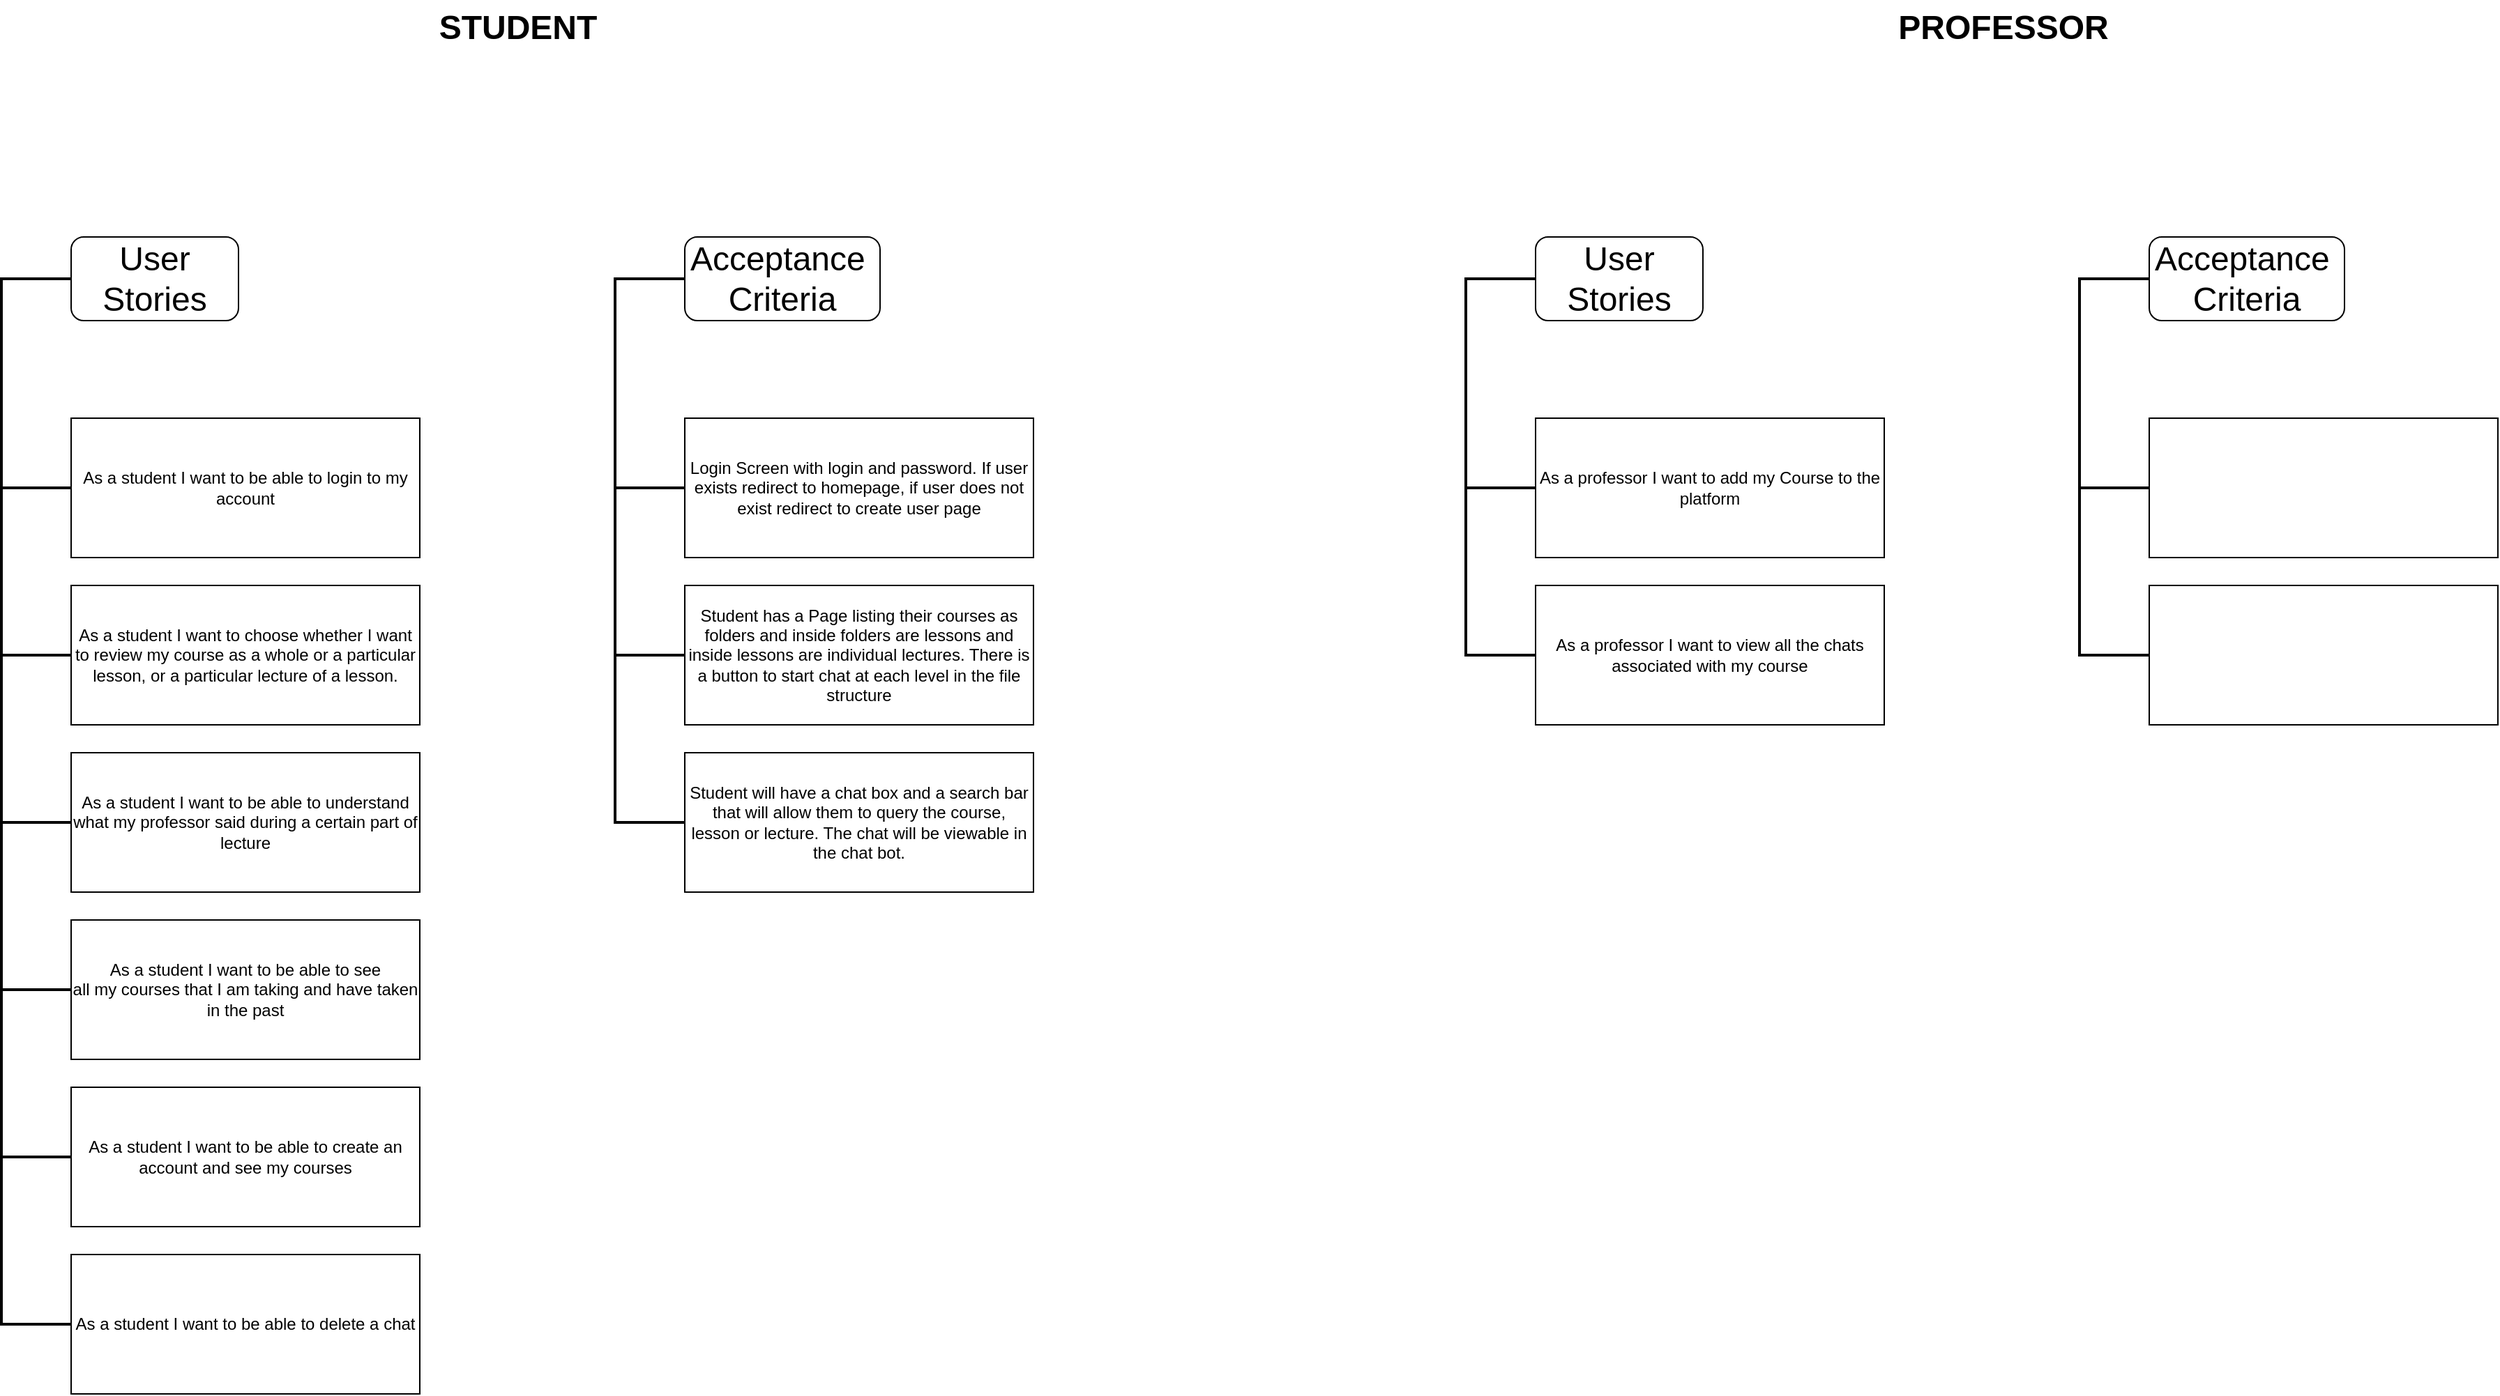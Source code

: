 <mxfile version="21.3.7" type="device">
  <diagram name="Page-1" id="Oz4huAPZrJ5pLOGolLlC">
    <mxGraphModel dx="1302" dy="1505" grid="1" gridSize="10" guides="1" tooltips="1" connect="1" arrows="1" fold="1" page="1" pageScale="1" pageWidth="1100" pageHeight="850" math="0" shadow="0">
      <root>
        <mxCell id="0" />
        <mxCell id="1" parent="0" />
        <mxCell id="7eOik9Orw1UgnDRmK48w-29" value="" style="rounded=1;whiteSpace=wrap;html=1;movable=0;resizable=0;rotatable=0;deletable=0;editable=0;locked=1;connectable=0;" vertex="1" parent="1">
          <mxGeometry x="450" y="-270" width="120" height="60" as="geometry" />
        </mxCell>
        <mxCell id="7eOik9Orw1UgnDRmK48w-25" value="" style="rounded=1;whiteSpace=wrap;html=1;movable=0;resizable=0;rotatable=0;deletable=0;editable=0;locked=1;connectable=0;" vertex="1" parent="1">
          <mxGeometry x="890" y="-270" width="140" height="60" as="geometry" />
        </mxCell>
        <mxCell id="7eOik9Orw1UgnDRmK48w-1" value="As a student I want to be able to see&lt;br&gt;all my courses that I am taking and have taken&lt;br&gt;in the past" style="rounded=0;whiteSpace=wrap;html=1;movable=0;resizable=0;rotatable=0;deletable=0;editable=0;locked=1;connectable=0;" vertex="1" parent="1">
          <mxGeometry x="450" y="220" width="250" height="100" as="geometry" />
        </mxCell>
        <mxCell id="7eOik9Orw1UgnDRmK48w-5" value="As a student I want to choose whether I want to review my course as a whole or a particular lesson, or a particular lecture of a lesson." style="rounded=0;whiteSpace=wrap;html=1;movable=1;resizable=1;rotatable=1;deletable=1;editable=1;locked=0;connectable=1;" vertex="1" parent="1">
          <mxGeometry x="450" y="-20" width="250" height="100" as="geometry" />
        </mxCell>
        <mxCell id="7eOik9Orw1UgnDRmK48w-6" value="As a student I want to be able to delete a chat" style="rounded=0;whiteSpace=wrap;html=1;movable=0;resizable=0;rotatable=0;deletable=0;editable=0;locked=1;connectable=0;" vertex="1" parent="1">
          <mxGeometry x="450" y="460" width="250" height="100" as="geometry" />
        </mxCell>
        <mxCell id="7eOik9Orw1UgnDRmK48w-9" value="As a student I want to be able to understand what my professor said during a certain part of lecture" style="rounded=0;whiteSpace=wrap;html=1;movable=0;resizable=0;rotatable=0;deletable=0;editable=0;locked=1;connectable=0;" vertex="1" parent="1">
          <mxGeometry x="450" y="100" width="250" height="100" as="geometry" />
        </mxCell>
        <mxCell id="7eOik9Orw1UgnDRmK48w-11" value="Student has a Page listing their courses as folders and inside folders are lessons and inside lessons are individual lectures. There is a button to start chat at each level in the file structure" style="rounded=0;whiteSpace=wrap;html=1;movable=1;resizable=1;rotatable=1;deletable=1;editable=1;locked=0;connectable=1;" vertex="1" parent="1">
          <mxGeometry x="890" y="-20" width="250" height="100" as="geometry" />
        </mxCell>
        <mxCell id="7eOik9Orw1UgnDRmK48w-12" value="Login Screen with login and password. If user exists redirect to homepage, if user does not exist redirect to create user page" style="rounded=0;whiteSpace=wrap;html=1;movable=1;resizable=1;rotatable=1;deletable=1;editable=1;locked=0;connectable=1;" vertex="1" parent="1">
          <mxGeometry x="890" y="-140" width="250" height="100" as="geometry" />
        </mxCell>
        <mxCell id="7eOik9Orw1UgnDRmK48w-16" value="Student will have a chat box and a search bar that will allow them to query the course, lesson or lecture. The chat will be viewable in the chat bot." style="rounded=0;whiteSpace=wrap;html=1;movable=1;resizable=1;rotatable=1;deletable=1;editable=1;locked=0;connectable=1;" vertex="1" parent="1">
          <mxGeometry x="890" y="100" width="250" height="100" as="geometry" />
        </mxCell>
        <mxCell id="7eOik9Orw1UgnDRmK48w-19" value="As a student I want to be able to login to my account" style="rounded=0;whiteSpace=wrap;html=1;movable=0;resizable=0;rotatable=0;deletable=0;editable=0;locked=1;connectable=0;" vertex="1" parent="1">
          <mxGeometry x="450" y="-140" width="250" height="100" as="geometry" />
        </mxCell>
        <mxCell id="7eOik9Orw1UgnDRmK48w-20" value="As a student I want to be able to create an account and see my courses" style="rounded=0;whiteSpace=wrap;html=1;movable=0;resizable=0;rotatable=0;deletable=0;editable=0;locked=1;connectable=0;" vertex="1" parent="1">
          <mxGeometry x="450" y="340" width="250" height="100" as="geometry" />
        </mxCell>
        <mxCell id="7eOik9Orw1UgnDRmK48w-22" value="&lt;font style=&quot;font-size: 24px;&quot;&gt;User Stories&lt;/font&gt;" style="text;html=1;strokeColor=none;fillColor=none;align=center;verticalAlign=middle;whiteSpace=wrap;rounded=0;movable=0;resizable=0;rotatable=0;deletable=0;editable=0;locked=1;connectable=0;" vertex="1" parent="1">
          <mxGeometry x="450" y="-270" width="120" height="60" as="geometry" />
        </mxCell>
        <mxCell id="7eOik9Orw1UgnDRmK48w-23" value="&lt;font style=&quot;font-size: 24px;&quot;&gt;Acceptance&amp;nbsp;&lt;br&gt;Criteria&lt;br&gt;&lt;/font&gt;" style="text;html=1;strokeColor=none;fillColor=none;align=center;verticalAlign=middle;whiteSpace=wrap;rounded=0;movable=0;resizable=0;rotatable=0;deletable=0;editable=0;locked=1;connectable=0;" vertex="1" parent="1">
          <mxGeometry x="905" y="-270" width="110" height="60" as="geometry" />
        </mxCell>
        <mxCell id="7eOik9Orw1UgnDRmK48w-33" value="" style="strokeWidth=2;html=1;shape=mxgraph.flowchart.annotation_1;align=left;pointerEvents=1;rounded=1;strokeColor=default;fontFamily=Helvetica;fontSize=12;fontColor=default;fillColor=default;movable=0;resizable=0;rotatable=0;deletable=0;editable=0;locked=1;connectable=0;" vertex="1" parent="1">
          <mxGeometry x="400" y="-240" width="50" height="750" as="geometry" />
        </mxCell>
        <mxCell id="7eOik9Orw1UgnDRmK48w-35" value="" style="line;strokeWidth=2;html=1;rounded=1;strokeColor=default;fontFamily=Helvetica;fontSize=12;fontColor=default;fillColor=default;movable=0;resizable=0;rotatable=0;deletable=0;editable=0;locked=1;connectable=0;" vertex="1" parent="1">
          <mxGeometry x="400" y="385" width="50" height="10" as="geometry" />
        </mxCell>
        <mxCell id="7eOik9Orw1UgnDRmK48w-36" value="" style="line;strokeWidth=2;html=1;rounded=1;strokeColor=default;fontFamily=Helvetica;fontSize=12;fontColor=default;fillColor=default;movable=0;resizable=0;rotatable=0;deletable=0;editable=0;locked=1;connectable=0;" vertex="1" parent="1">
          <mxGeometry x="400" y="265" width="50" height="10" as="geometry" />
        </mxCell>
        <mxCell id="7eOik9Orw1UgnDRmK48w-37" value="" style="line;strokeWidth=2;html=1;rounded=1;strokeColor=default;fontFamily=Helvetica;fontSize=12;fontColor=default;fillColor=default;movable=0;resizable=0;rotatable=0;deletable=0;editable=0;locked=1;connectable=0;" vertex="1" parent="1">
          <mxGeometry x="400" y="145" width="50" height="10" as="geometry" />
        </mxCell>
        <mxCell id="7eOik9Orw1UgnDRmK48w-38" value="" style="line;strokeWidth=2;html=1;rounded=1;strokeColor=default;fontFamily=Helvetica;fontSize=12;fontColor=default;fillColor=default;movable=0;resizable=0;rotatable=0;deletable=0;editable=0;locked=1;connectable=0;" vertex="1" parent="1">
          <mxGeometry x="400" y="25" width="50" height="10" as="geometry" />
        </mxCell>
        <mxCell id="7eOik9Orw1UgnDRmK48w-39" value="" style="line;strokeWidth=2;html=1;rounded=1;strokeColor=default;fontFamily=Helvetica;fontSize=12;fontColor=default;fillColor=default;movable=0;resizable=0;rotatable=0;deletable=0;editable=0;locked=1;connectable=0;" vertex="1" parent="1">
          <mxGeometry x="400" y="-95" width="50" height="10" as="geometry" />
        </mxCell>
        <mxCell id="7eOik9Orw1UgnDRmK48w-41" value="" style="strokeWidth=2;html=1;shape=mxgraph.flowchart.annotation_1;align=left;pointerEvents=1;rounded=1;strokeColor=default;fontFamily=Helvetica;fontSize=12;fontColor=default;fillColor=default;movable=1;resizable=1;rotatable=1;deletable=1;editable=1;locked=0;connectable=1;" vertex="1" parent="1">
          <mxGeometry x="840" y="-240" width="50" height="390" as="geometry" />
        </mxCell>
        <mxCell id="7eOik9Orw1UgnDRmK48w-42" value="" style="line;strokeWidth=2;html=1;rounded=1;strokeColor=default;fontFamily=Helvetica;fontSize=12;fontColor=default;fillColor=default;movable=1;resizable=1;rotatable=1;deletable=1;editable=1;locked=0;connectable=1;" vertex="1" parent="1">
          <mxGeometry x="840" y="-95" width="50" height="10" as="geometry" />
        </mxCell>
        <mxCell id="7eOik9Orw1UgnDRmK48w-43" value="" style="line;strokeWidth=2;html=1;rounded=1;strokeColor=default;fontFamily=Helvetica;fontSize=12;fontColor=default;fillColor=default;movable=1;resizable=1;rotatable=1;deletable=1;editable=1;locked=0;connectable=1;" vertex="1" parent="1">
          <mxGeometry x="840" y="25" width="50" height="10" as="geometry" />
        </mxCell>
        <mxCell id="7eOik9Orw1UgnDRmK48w-56" value="" style="rounded=1;whiteSpace=wrap;html=1;movable=0;resizable=0;rotatable=0;deletable=0;editable=0;locked=1;connectable=0;" vertex="1" parent="1">
          <mxGeometry x="1500" y="-270" width="120" height="60" as="geometry" />
        </mxCell>
        <mxCell id="7eOik9Orw1UgnDRmK48w-57" value="" style="rounded=1;whiteSpace=wrap;html=1;movable=0;resizable=0;rotatable=0;deletable=0;editable=0;locked=1;connectable=0;" vertex="1" parent="1">
          <mxGeometry x="1940" y="-270" width="140" height="60" as="geometry" />
        </mxCell>
        <mxCell id="7eOik9Orw1UgnDRmK48w-58" value="As a professor I want to view all the chats associated with my course" style="rounded=0;whiteSpace=wrap;html=1;movable=0;resizable=0;rotatable=0;deletable=0;editable=0;locked=1;connectable=0;" vertex="1" parent="1">
          <mxGeometry x="1500" y="-20" width="250" height="100" as="geometry" />
        </mxCell>
        <mxCell id="7eOik9Orw1UgnDRmK48w-59" value="" style="rounded=0;whiteSpace=wrap;html=1;movable=0;resizable=0;rotatable=0;deletable=0;editable=0;locked=1;connectable=0;" vertex="1" parent="1">
          <mxGeometry x="1940" y="-20" width="250" height="100" as="geometry" />
        </mxCell>
        <mxCell id="7eOik9Orw1UgnDRmK48w-60" value="" style="rounded=0;whiteSpace=wrap;html=1;movable=0;resizable=0;rotatable=0;deletable=0;editable=0;locked=1;connectable=0;" vertex="1" parent="1">
          <mxGeometry x="1940" y="-140" width="250" height="100" as="geometry" />
        </mxCell>
        <mxCell id="7eOik9Orw1UgnDRmK48w-61" value="As a professor I want to add my Course to the platform" style="rounded=0;whiteSpace=wrap;html=1;movable=0;resizable=0;rotatable=0;deletable=0;editable=0;locked=1;connectable=0;" vertex="1" parent="1">
          <mxGeometry x="1500" y="-140" width="250" height="100" as="geometry" />
        </mxCell>
        <mxCell id="7eOik9Orw1UgnDRmK48w-62" value="&lt;font style=&quot;font-size: 24px;&quot;&gt;User Stories&lt;/font&gt;" style="text;html=1;strokeColor=none;fillColor=none;align=center;verticalAlign=middle;whiteSpace=wrap;rounded=0;movable=0;resizable=0;rotatable=0;deletable=0;editable=0;locked=1;connectable=0;" vertex="1" parent="1">
          <mxGeometry x="1500" y="-270" width="120" height="60" as="geometry" />
        </mxCell>
        <mxCell id="7eOik9Orw1UgnDRmK48w-63" value="&lt;font style=&quot;font-size: 24px;&quot;&gt;Acceptance&amp;nbsp;&lt;br&gt;Criteria&lt;br&gt;&lt;/font&gt;" style="text;html=1;strokeColor=none;fillColor=none;align=center;verticalAlign=middle;whiteSpace=wrap;rounded=0;movable=0;resizable=0;rotatable=0;deletable=0;editable=0;locked=1;connectable=0;" vertex="1" parent="1">
          <mxGeometry x="1955" y="-270" width="110" height="60" as="geometry" />
        </mxCell>
        <mxCell id="7eOik9Orw1UgnDRmK48w-64" value="" style="line;strokeWidth=2;html=1;rounded=1;strokeColor=default;fontFamily=Helvetica;fontSize=12;fontColor=default;fillColor=default;movable=0;resizable=0;rotatable=0;deletable=0;editable=0;locked=1;connectable=0;" vertex="1" parent="1">
          <mxGeometry x="1450" y="25" width="50" height="10" as="geometry" />
        </mxCell>
        <mxCell id="7eOik9Orw1UgnDRmK48w-65" value="" style="line;strokeWidth=2;html=1;rounded=1;strokeColor=default;fontFamily=Helvetica;fontSize=12;fontColor=default;fillColor=default;movable=0;resizable=0;rotatable=0;deletable=0;editable=0;locked=1;connectable=0;" vertex="1" parent="1">
          <mxGeometry x="1450" y="-95" width="50" height="10" as="geometry" />
        </mxCell>
        <mxCell id="7eOik9Orw1UgnDRmK48w-66" value="" style="line;strokeWidth=2;html=1;rounded=1;strokeColor=default;fontFamily=Helvetica;fontSize=12;fontColor=default;fillColor=default;movable=0;resizable=0;rotatable=0;deletable=0;editable=0;locked=1;connectable=0;" vertex="1" parent="1">
          <mxGeometry x="1890" y="-95" width="50" height="10" as="geometry" />
        </mxCell>
        <mxCell id="7eOik9Orw1UgnDRmK48w-67" value="" style="line;strokeWidth=2;html=1;rounded=1;strokeColor=default;fontFamily=Helvetica;fontSize=12;fontColor=default;fillColor=default;movable=0;resizable=0;rotatable=0;deletable=0;editable=0;locked=1;connectable=0;" vertex="1" parent="1">
          <mxGeometry x="1890" y="25" width="50" height="10" as="geometry" />
        </mxCell>
        <mxCell id="7eOik9Orw1UgnDRmK48w-68" value="&lt;font style=&quot;font-size: 24px;&quot;&gt;&lt;b&gt;STUDENT&lt;/b&gt;&lt;/font&gt;" style="text;html=1;align=center;verticalAlign=middle;resizable=0;points=[];autosize=1;strokeColor=none;fillColor=none;fontSize=12;fontFamily=Helvetica;fontColor=default;" vertex="1" parent="1">
          <mxGeometry x="700" y="-440" width="140" height="40" as="geometry" />
        </mxCell>
        <mxCell id="7eOik9Orw1UgnDRmK48w-69" value="&lt;font style=&quot;font-size: 24px;&quot;&gt;&lt;b&gt;PROFESSOR&lt;/b&gt;&lt;/font&gt;" style="text;html=1;align=center;verticalAlign=middle;resizable=0;points=[];autosize=1;strokeColor=none;fillColor=none;fontSize=12;fontFamily=Helvetica;fontColor=default;movable=0;rotatable=0;deletable=0;editable=0;locked=1;connectable=0;" vertex="1" parent="1">
          <mxGeometry x="1750" y="-440" width="170" height="40" as="geometry" />
        </mxCell>
        <mxCell id="7eOik9Orw1UgnDRmK48w-70" value="" style="strokeWidth=2;html=1;shape=mxgraph.flowchart.annotation_1;align=left;pointerEvents=1;rounded=1;strokeColor=default;fontFamily=Helvetica;fontSize=12;fontColor=default;fillColor=default;movable=0;resizable=0;rotatable=0;deletable=0;editable=0;locked=1;connectable=0;" vertex="1" parent="1">
          <mxGeometry x="1890" y="-240" width="50" height="270" as="geometry" />
        </mxCell>
        <mxCell id="7eOik9Orw1UgnDRmK48w-71" value="" style="strokeWidth=2;html=1;shape=mxgraph.flowchart.annotation_1;align=left;pointerEvents=1;rounded=1;strokeColor=default;fontFamily=Helvetica;fontSize=12;fontColor=default;fillColor=default;movable=0;resizable=0;rotatable=0;deletable=0;editable=0;locked=1;connectable=0;" vertex="1" parent="1">
          <mxGeometry x="1450" y="-240" width="50" height="270" as="geometry" />
        </mxCell>
      </root>
    </mxGraphModel>
  </diagram>
</mxfile>
